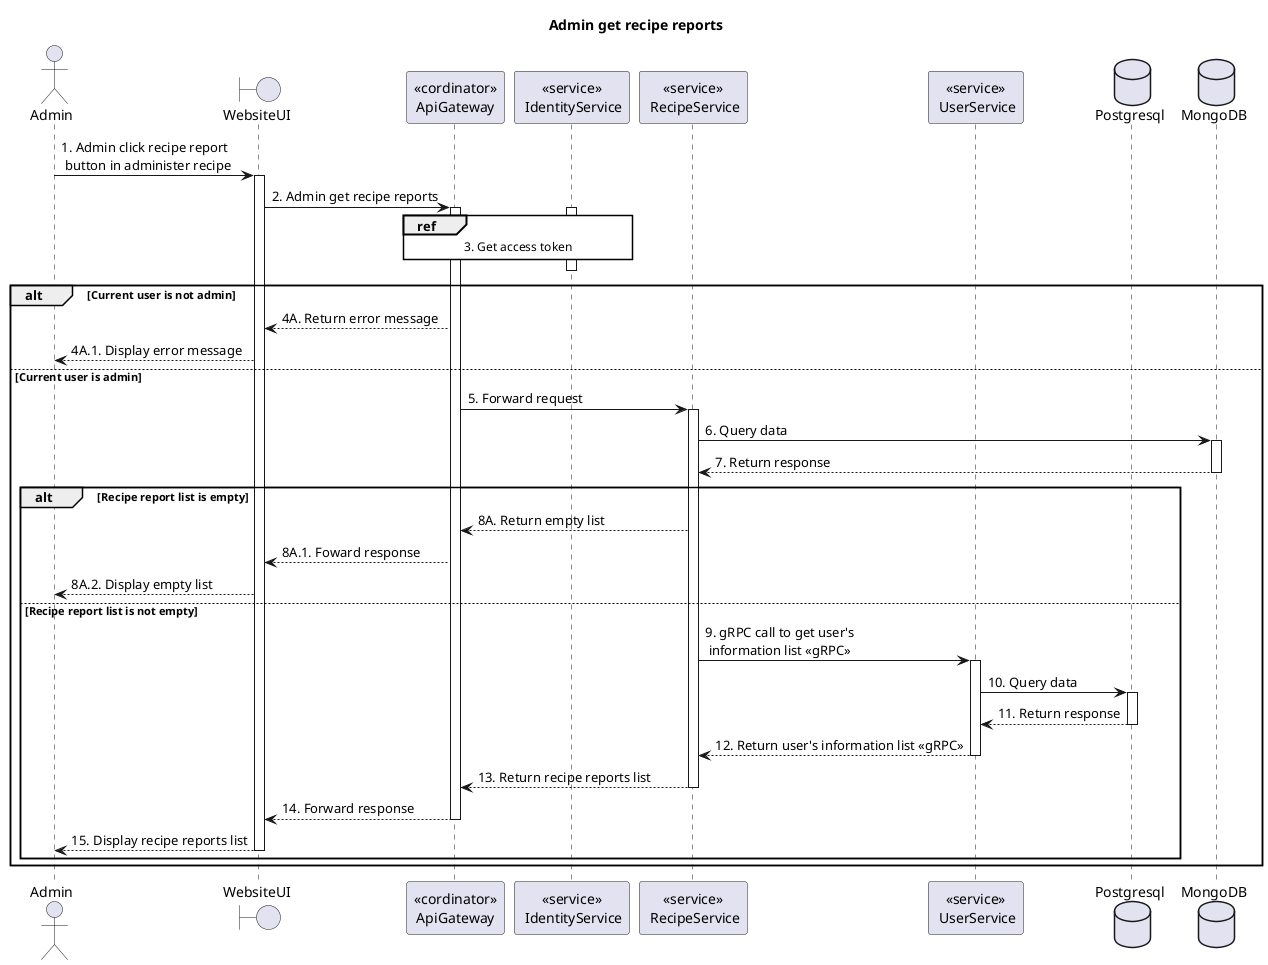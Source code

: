 @startuml Sequence
title "Admin get recipe reports"
' Style section
<style>
  sequenceDiagram {
    reference {
      BackGroundColor white
    }
}
</style>

actor Admin
boundary WebsiteUI
participant "<<cordinator>>\nApiGateway" as ApiGateway
participant "<<service>>\n IdentityService" as IdentityService
participant "<<service>>\n RecipeService" as RecipeService
participant "<<service>>\n UserService" as UserService
database Postgresql
database MongoDB

Admin -> WebsiteUI++: 1. Admin click recipe report \n button in administer recipe
WebsiteUI -> ApiGateway++: 2. Admin get recipe reports

activate IdentityService
ref over ApiGateway, IdentityService: 3. Get access token
ApiGateway -[hidden]-> IdentityService
deactivate IdentityService

alt Current user is not admin
    WebsiteUI <-- ApiGateway: 4A. Return error message
    Admin <-- WebsiteUI: 4A.1. Display error message
else Current user is admin
ApiGateway -> RecipeService++: 5. Forward request
RecipeService -> MongoDB++: 6. Query data
RecipeService <-- MongoDB--: 7. Return response
  alt Recipe report list is empty
      ApiGateway <-- RecipeService: 8A. Return empty list
      WebsiteUI <-- ApiGateway: 8A.1. Foward response
      Admin <-- WebsiteUI: 8A.2. Display empty list
  else Recipe report list is not empty
      RecipeService -> UserService++: 9. gRPC call to get user's \n information list <<gRPC>>
      UserService -> Postgresql++: 10. Query data
      UserService <-- Postgresql--: 11. Return response
      RecipeService <-- UserService--: 12. Return user's information list <<gRPC>>
      ApiGateway <-- RecipeService--: 13. Return recipe reports list
      WebsiteUI <-- ApiGateway--: 14. Forward response
      Admin <-- WebsiteUI--: 15. Display recipe reports list
  end alt
end alt

@enduml